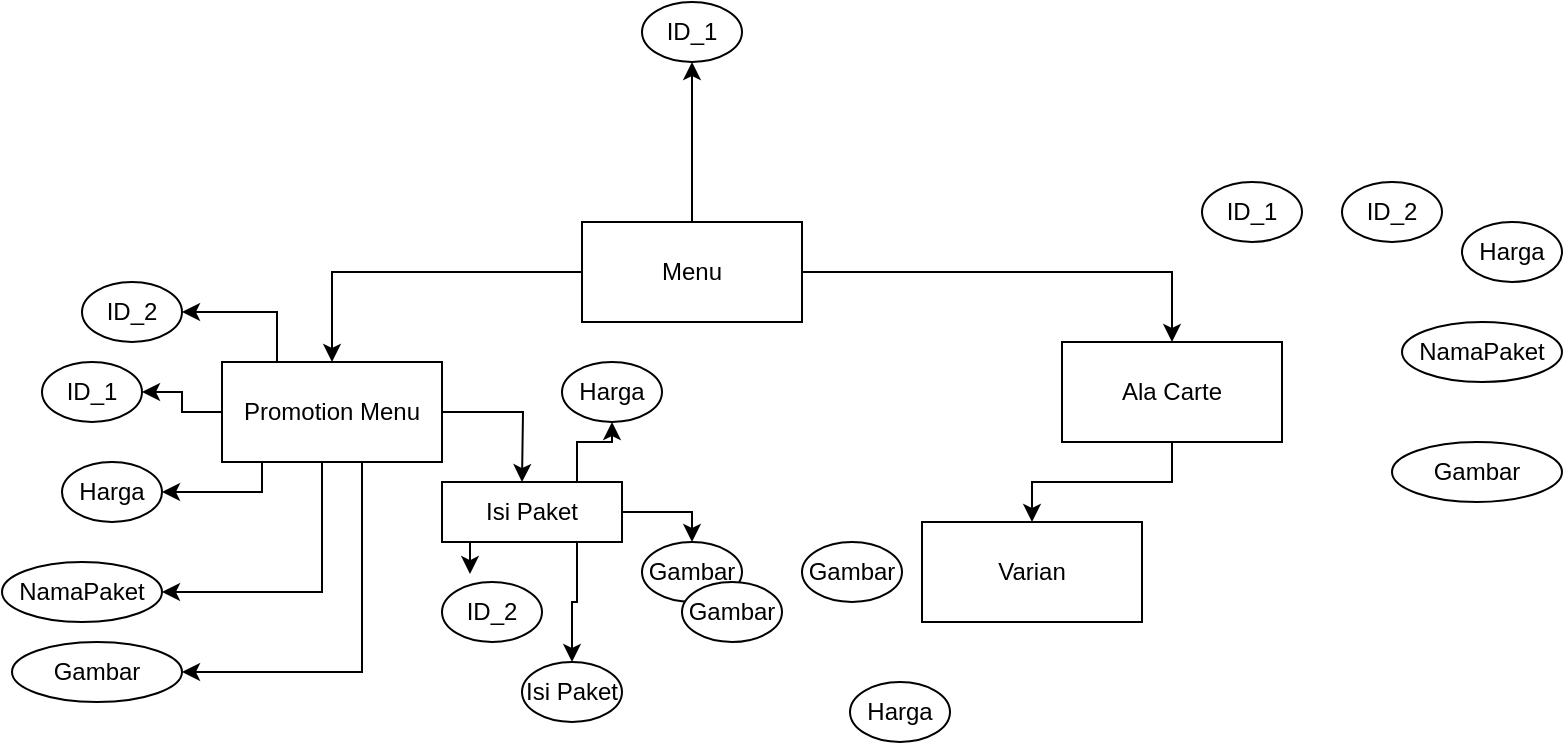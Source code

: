 <mxfile version="21.7.2" type="github">
  <diagram name="Page-1" id="vBOJWONUJpfvWxCVJ7fR">
    <mxGraphModel dx="1887" dy="1729" grid="1" gridSize="10" guides="1" tooltips="1" connect="1" arrows="1" fold="1" page="1" pageScale="1" pageWidth="827" pageHeight="1169" math="0" shadow="0">
      <root>
        <mxCell id="0" />
        <mxCell id="1" parent="0" />
        <mxCell id="llMmUPGbjrqBP5QiF8mp-6" style="edgeStyle=orthogonalEdgeStyle;rounded=0;orthogonalLoop=1;jettySize=auto;html=1;entryX=0.5;entryY=0;entryDx=0;entryDy=0;" edge="1" parent="1" source="llMmUPGbjrqBP5QiF8mp-1" target="llMmUPGbjrqBP5QiF8mp-2">
          <mxGeometry relative="1" as="geometry">
            <mxPoint x="100" y="55" as="targetPoint" />
          </mxGeometry>
        </mxCell>
        <mxCell id="llMmUPGbjrqBP5QiF8mp-7" style="edgeStyle=orthogonalEdgeStyle;rounded=0;orthogonalLoop=1;jettySize=auto;html=1;entryX=0.5;entryY=0;entryDx=0;entryDy=0;" edge="1" parent="1" source="llMmUPGbjrqBP5QiF8mp-1" target="llMmUPGbjrqBP5QiF8mp-3">
          <mxGeometry relative="1" as="geometry" />
        </mxCell>
        <mxCell id="llMmUPGbjrqBP5QiF8mp-40" style="edgeStyle=orthogonalEdgeStyle;rounded=0;orthogonalLoop=1;jettySize=auto;html=1;exitX=0.5;exitY=0;exitDx=0;exitDy=0;" edge="1" parent="1" source="llMmUPGbjrqBP5QiF8mp-1" target="llMmUPGbjrqBP5QiF8mp-36">
          <mxGeometry relative="1" as="geometry" />
        </mxCell>
        <mxCell id="llMmUPGbjrqBP5QiF8mp-1" value="Menu" style="rounded=0;whiteSpace=wrap;html=1;" vertex="1" parent="1">
          <mxGeometry x="230" y="50" width="110" height="50" as="geometry" />
        </mxCell>
        <mxCell id="llMmUPGbjrqBP5QiF8mp-11" style="edgeStyle=orthogonalEdgeStyle;rounded=0;orthogonalLoop=1;jettySize=auto;html=1;entryX=1;entryY=0.5;entryDx=0;entryDy=0;" edge="1" parent="1" source="llMmUPGbjrqBP5QiF8mp-2" target="llMmUPGbjrqBP5QiF8mp-9">
          <mxGeometry relative="1" as="geometry" />
        </mxCell>
        <mxCell id="llMmUPGbjrqBP5QiF8mp-19" style="edgeStyle=orthogonalEdgeStyle;rounded=0;orthogonalLoop=1;jettySize=auto;html=1;entryX=1;entryY=0.5;entryDx=0;entryDy=0;" edge="1" parent="1" source="llMmUPGbjrqBP5QiF8mp-2" target="llMmUPGbjrqBP5QiF8mp-21">
          <mxGeometry relative="1" as="geometry">
            <mxPoint x="20" y="190" as="targetPoint" />
            <Array as="points">
              <mxPoint x="70" y="185" />
            </Array>
          </mxGeometry>
        </mxCell>
        <mxCell id="llMmUPGbjrqBP5QiF8mp-24" style="edgeStyle=orthogonalEdgeStyle;rounded=0;orthogonalLoop=1;jettySize=auto;html=1;exitX=0.432;exitY=0.965;exitDx=0;exitDy=0;entryX=1;entryY=0.5;entryDx=0;entryDy=0;exitPerimeter=0;" edge="1" parent="1" source="llMmUPGbjrqBP5QiF8mp-2" target="llMmUPGbjrqBP5QiF8mp-25">
          <mxGeometry relative="1" as="geometry">
            <mxPoint x="20" y="230" as="targetPoint" />
            <Array as="points">
              <mxPoint x="98" y="160" />
              <mxPoint x="100" y="160" />
              <mxPoint x="100" y="235" />
            </Array>
          </mxGeometry>
        </mxCell>
        <mxCell id="llMmUPGbjrqBP5QiF8mp-28" style="edgeStyle=orthogonalEdgeStyle;rounded=0;orthogonalLoop=1;jettySize=auto;html=1;entryX=1;entryY=0.5;entryDx=0;entryDy=0;" edge="1" parent="1" source="llMmUPGbjrqBP5QiF8mp-2" target="llMmUPGbjrqBP5QiF8mp-27">
          <mxGeometry relative="1" as="geometry">
            <Array as="points">
              <mxPoint x="120" y="275" />
            </Array>
          </mxGeometry>
        </mxCell>
        <mxCell id="llMmUPGbjrqBP5QiF8mp-33" style="edgeStyle=orthogonalEdgeStyle;rounded=0;orthogonalLoop=1;jettySize=auto;html=1;" edge="1" parent="1" source="llMmUPGbjrqBP5QiF8mp-2">
          <mxGeometry relative="1" as="geometry">
            <mxPoint x="200" y="180" as="targetPoint" />
          </mxGeometry>
        </mxCell>
        <mxCell id="llMmUPGbjrqBP5QiF8mp-35" style="edgeStyle=orthogonalEdgeStyle;rounded=0;orthogonalLoop=1;jettySize=auto;html=1;exitX=0.25;exitY=0;exitDx=0;exitDy=0;entryX=1;entryY=0.5;entryDx=0;entryDy=0;" edge="1" parent="1" source="llMmUPGbjrqBP5QiF8mp-2" target="llMmUPGbjrqBP5QiF8mp-34">
          <mxGeometry relative="1" as="geometry" />
        </mxCell>
        <mxCell id="llMmUPGbjrqBP5QiF8mp-2" value="Promotion Menu" style="rounded=0;whiteSpace=wrap;html=1;" vertex="1" parent="1">
          <mxGeometry x="50" y="120" width="110" height="50" as="geometry" />
        </mxCell>
        <mxCell id="llMmUPGbjrqBP5QiF8mp-56" style="edgeStyle=orthogonalEdgeStyle;rounded=0;orthogonalLoop=1;jettySize=auto;html=1;exitX=0.5;exitY=1;exitDx=0;exitDy=0;entryX=0.5;entryY=0;entryDx=0;entryDy=0;" edge="1" parent="1" source="llMmUPGbjrqBP5QiF8mp-3" target="llMmUPGbjrqBP5QiF8mp-55">
          <mxGeometry relative="1" as="geometry" />
        </mxCell>
        <mxCell id="llMmUPGbjrqBP5QiF8mp-3" value="Ala Carte" style="rounded=0;whiteSpace=wrap;html=1;" vertex="1" parent="1">
          <mxGeometry x="470" y="110" width="110" height="50" as="geometry" />
        </mxCell>
        <mxCell id="llMmUPGbjrqBP5QiF8mp-9" value="ID_1" style="ellipse;whiteSpace=wrap;html=1;" vertex="1" parent="1">
          <mxGeometry x="-40" y="120" width="50" height="30" as="geometry" />
        </mxCell>
        <mxCell id="llMmUPGbjrqBP5QiF8mp-21" value="Harga" style="ellipse;whiteSpace=wrap;html=1;" vertex="1" parent="1">
          <mxGeometry x="-30" y="170" width="50" height="30" as="geometry" />
        </mxCell>
        <mxCell id="llMmUPGbjrqBP5QiF8mp-25" value="NamaPaket" style="ellipse;whiteSpace=wrap;html=1;" vertex="1" parent="1">
          <mxGeometry x="-60" y="220" width="80" height="30" as="geometry" />
        </mxCell>
        <mxCell id="llMmUPGbjrqBP5QiF8mp-27" value="Gambar" style="ellipse;whiteSpace=wrap;html=1;" vertex="1" parent="1">
          <mxGeometry x="-55" y="260" width="85" height="30" as="geometry" />
        </mxCell>
        <mxCell id="llMmUPGbjrqBP5QiF8mp-38" style="edgeStyle=orthogonalEdgeStyle;rounded=0;orthogonalLoop=1;jettySize=auto;html=1;exitX=0.5;exitY=1;exitDx=0;exitDy=0;entryX=0.28;entryY=-0.133;entryDx=0;entryDy=0;entryPerimeter=0;" edge="1" parent="1" source="llMmUPGbjrqBP5QiF8mp-32" target="llMmUPGbjrqBP5QiF8mp-37">
          <mxGeometry relative="1" as="geometry" />
        </mxCell>
        <mxCell id="llMmUPGbjrqBP5QiF8mp-47" style="edgeStyle=orthogonalEdgeStyle;rounded=0;orthogonalLoop=1;jettySize=auto;html=1;exitX=0.75;exitY=1;exitDx=0;exitDy=0;entryX=0.5;entryY=0;entryDx=0;entryDy=0;" edge="1" parent="1" source="llMmUPGbjrqBP5QiF8mp-32" target="llMmUPGbjrqBP5QiF8mp-43">
          <mxGeometry relative="1" as="geometry" />
        </mxCell>
        <mxCell id="llMmUPGbjrqBP5QiF8mp-48" style="edgeStyle=orthogonalEdgeStyle;rounded=0;orthogonalLoop=1;jettySize=auto;html=1;exitX=1;exitY=0.5;exitDx=0;exitDy=0;entryX=0.5;entryY=0;entryDx=0;entryDy=0;" edge="1" parent="1" source="llMmUPGbjrqBP5QiF8mp-32" target="llMmUPGbjrqBP5QiF8mp-44">
          <mxGeometry relative="1" as="geometry" />
        </mxCell>
        <mxCell id="llMmUPGbjrqBP5QiF8mp-49" style="edgeStyle=orthogonalEdgeStyle;rounded=0;orthogonalLoop=1;jettySize=auto;html=1;exitX=0.75;exitY=0;exitDx=0;exitDy=0;" edge="1" parent="1" source="llMmUPGbjrqBP5QiF8mp-32" target="llMmUPGbjrqBP5QiF8mp-45">
          <mxGeometry relative="1" as="geometry">
            <Array as="points">
              <mxPoint x="228" y="160" />
            </Array>
          </mxGeometry>
        </mxCell>
        <mxCell id="llMmUPGbjrqBP5QiF8mp-32" value="Isi Paket" style="rounded=0;whiteSpace=wrap;html=1;" vertex="1" parent="1">
          <mxGeometry x="160" y="180" width="90" height="30" as="geometry" />
        </mxCell>
        <mxCell id="llMmUPGbjrqBP5QiF8mp-34" value="ID_2" style="ellipse;whiteSpace=wrap;html=1;" vertex="1" parent="1">
          <mxGeometry x="-20" y="80" width="50" height="30" as="geometry" />
        </mxCell>
        <mxCell id="llMmUPGbjrqBP5QiF8mp-36" value="ID_1" style="ellipse;whiteSpace=wrap;html=1;" vertex="1" parent="1">
          <mxGeometry x="260" y="-60" width="50" height="30" as="geometry" />
        </mxCell>
        <mxCell id="llMmUPGbjrqBP5QiF8mp-37" value="ID_2" style="ellipse;whiteSpace=wrap;html=1;" vertex="1" parent="1">
          <mxGeometry x="160" y="230" width="50" height="30" as="geometry" />
        </mxCell>
        <mxCell id="llMmUPGbjrqBP5QiF8mp-43" value="Isi Paket" style="ellipse;whiteSpace=wrap;html=1;" vertex="1" parent="1">
          <mxGeometry x="200" y="270" width="50" height="30" as="geometry" />
        </mxCell>
        <mxCell id="llMmUPGbjrqBP5QiF8mp-44" value="Gambar" style="ellipse;whiteSpace=wrap;html=1;" vertex="1" parent="1">
          <mxGeometry x="260" y="210" width="50" height="30" as="geometry" />
        </mxCell>
        <mxCell id="llMmUPGbjrqBP5QiF8mp-45" value="Harga" style="ellipse;whiteSpace=wrap;html=1;" vertex="1" parent="1">
          <mxGeometry x="220" y="120" width="50" height="30" as="geometry" />
        </mxCell>
        <mxCell id="llMmUPGbjrqBP5QiF8mp-50" value="Harga" style="ellipse;whiteSpace=wrap;html=1;" vertex="1" parent="1">
          <mxGeometry x="670" y="50" width="50" height="30" as="geometry" />
        </mxCell>
        <mxCell id="llMmUPGbjrqBP5QiF8mp-51" value="NamaPaket" style="ellipse;whiteSpace=wrap;html=1;" vertex="1" parent="1">
          <mxGeometry x="640" y="100" width="80" height="30" as="geometry" />
        </mxCell>
        <mxCell id="llMmUPGbjrqBP5QiF8mp-52" value="Gambar" style="ellipse;whiteSpace=wrap;html=1;" vertex="1" parent="1">
          <mxGeometry x="635" y="160" width="85" height="30" as="geometry" />
        </mxCell>
        <mxCell id="llMmUPGbjrqBP5QiF8mp-53" value="ID_1" style="ellipse;whiteSpace=wrap;html=1;" vertex="1" parent="1">
          <mxGeometry x="540" y="30" width="50" height="30" as="geometry" />
        </mxCell>
        <mxCell id="llMmUPGbjrqBP5QiF8mp-54" value="ID_2" style="ellipse;whiteSpace=wrap;html=1;" vertex="1" parent="1">
          <mxGeometry x="610" y="30" width="50" height="30" as="geometry" />
        </mxCell>
        <mxCell id="llMmUPGbjrqBP5QiF8mp-55" value="Varian" style="rounded=0;whiteSpace=wrap;html=1;" vertex="1" parent="1">
          <mxGeometry x="400" y="200" width="110" height="50" as="geometry" />
        </mxCell>
        <mxCell id="llMmUPGbjrqBP5QiF8mp-57" value="Harga" style="ellipse;whiteSpace=wrap;html=1;" vertex="1" parent="1">
          <mxGeometry x="364" y="280" width="50" height="30" as="geometry" />
        </mxCell>
        <mxCell id="llMmUPGbjrqBP5QiF8mp-58" value="Gambar" style="ellipse;whiteSpace=wrap;html=1;" vertex="1" parent="1">
          <mxGeometry x="340" y="210" width="50" height="30" as="geometry" />
        </mxCell>
        <mxCell id="llMmUPGbjrqBP5QiF8mp-59" value="Gambar" style="ellipse;whiteSpace=wrap;html=1;" vertex="1" parent="1">
          <mxGeometry x="280" y="230" width="50" height="30" as="geometry" />
        </mxCell>
      </root>
    </mxGraphModel>
  </diagram>
</mxfile>
